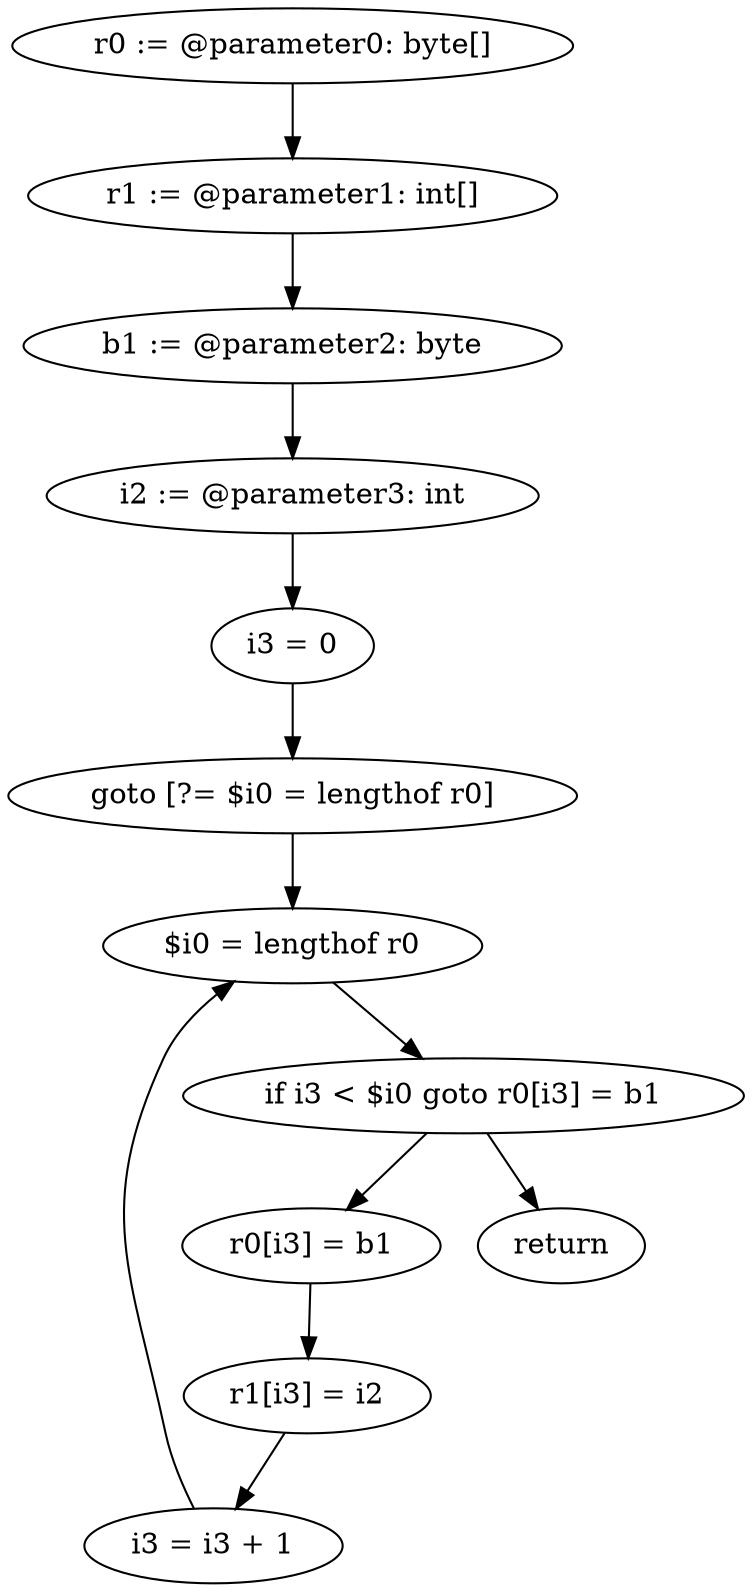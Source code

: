 digraph "unitGraph" {
    "r0 := @parameter0: byte[]"
    "r1 := @parameter1: int[]"
    "b1 := @parameter2: byte"
    "i2 := @parameter3: int"
    "i3 = 0"
    "goto [?= $i0 = lengthof r0]"
    "r0[i3] = b1"
    "r1[i3] = i2"
    "i3 = i3 + 1"
    "$i0 = lengthof r0"
    "if i3 < $i0 goto r0[i3] = b1"
    "return"
    "r0 := @parameter0: byte[]"->"r1 := @parameter1: int[]";
    "r1 := @parameter1: int[]"->"b1 := @parameter2: byte";
    "b1 := @parameter2: byte"->"i2 := @parameter3: int";
    "i2 := @parameter3: int"->"i3 = 0";
    "i3 = 0"->"goto [?= $i0 = lengthof r0]";
    "goto [?= $i0 = lengthof r0]"->"$i0 = lengthof r0";
    "r0[i3] = b1"->"r1[i3] = i2";
    "r1[i3] = i2"->"i3 = i3 + 1";
    "i3 = i3 + 1"->"$i0 = lengthof r0";
    "$i0 = lengthof r0"->"if i3 < $i0 goto r0[i3] = b1";
    "if i3 < $i0 goto r0[i3] = b1"->"return";
    "if i3 < $i0 goto r0[i3] = b1"->"r0[i3] = b1";
}
